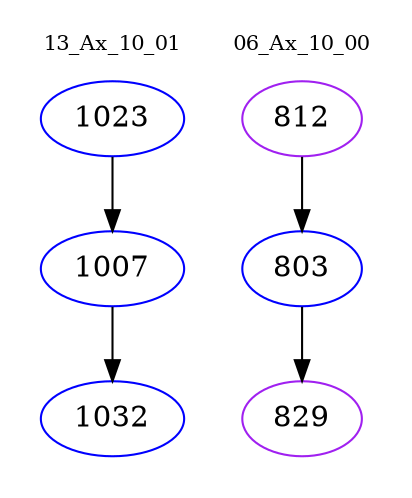 digraph{
subgraph cluster_0 {
color = white
label = "13_Ax_10_01";
fontsize=10;
T0_1023 [label="1023", color="blue"]
T0_1023 -> T0_1007 [color="black"]
T0_1007 [label="1007", color="blue"]
T0_1007 -> T0_1032 [color="black"]
T0_1032 [label="1032", color="blue"]
}
subgraph cluster_1 {
color = white
label = "06_Ax_10_00";
fontsize=10;
T1_812 [label="812", color="purple"]
T1_812 -> T1_803 [color="black"]
T1_803 [label="803", color="blue"]
T1_803 -> T1_829 [color="black"]
T1_829 [label="829", color="purple"]
}
}
